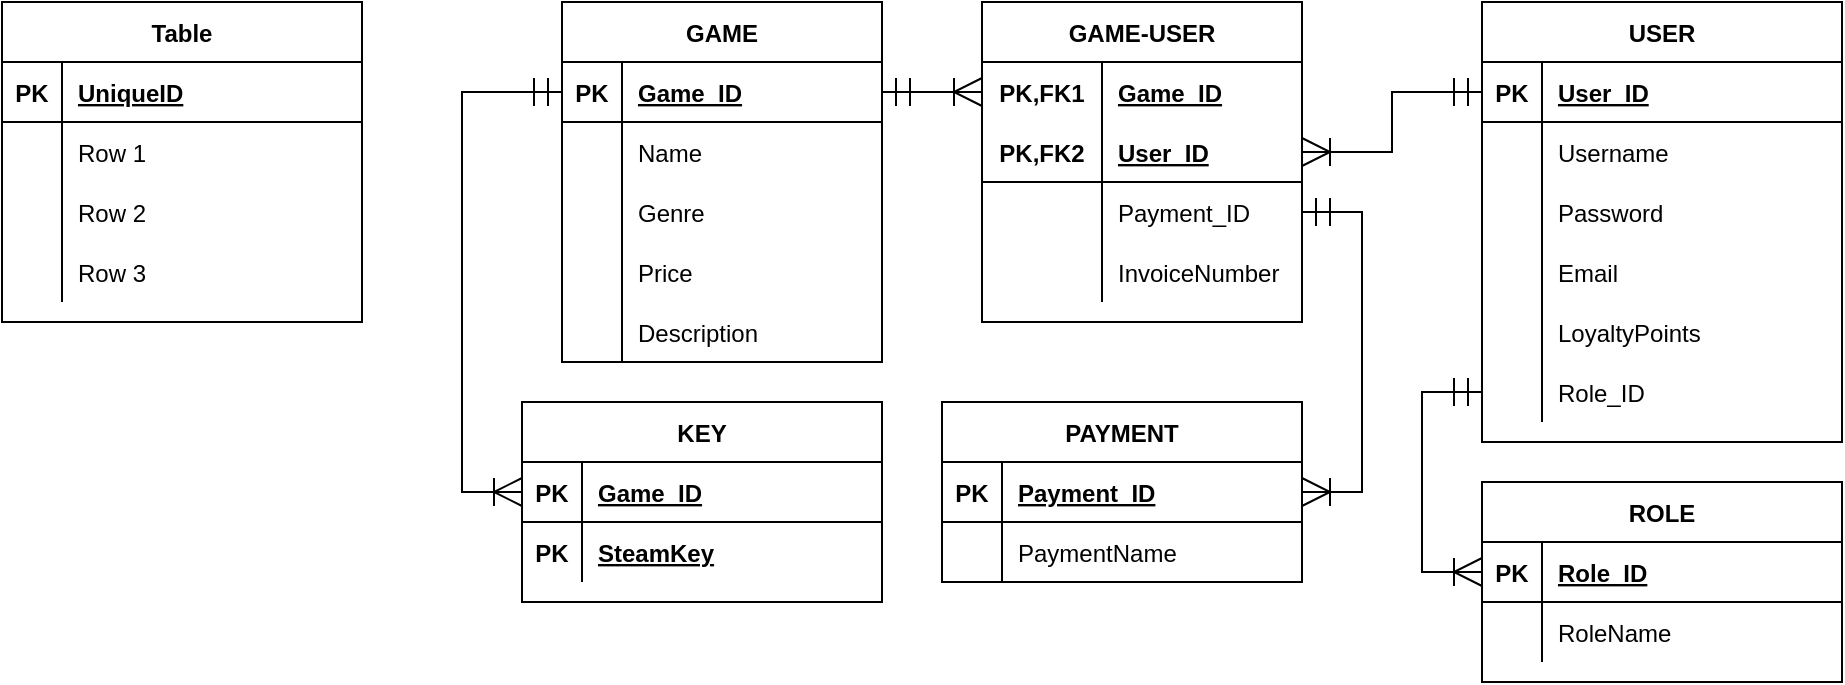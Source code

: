 <mxfile version="15.8.3" type="device"><diagram id="towKXseXOlwu7tHHda_J" name="Page-1"><mxGraphModel dx="2272" dy="762" grid="1" gridSize="10" guides="1" tooltips="1" connect="1" arrows="1" fold="1" page="1" pageScale="1" pageWidth="850" pageHeight="1100" math="0" shadow="0"><root><mxCell id="0"/><mxCell id="1" parent="0"/><mxCell id="dUvEunX3QVjghnQOrQsq-1" value="GAME" style="shape=table;startSize=30;container=1;collapsible=1;childLayout=tableLayout;fixedRows=1;rowLines=0;fontStyle=1;align=center;resizeLast=1;fillColor=default;strokeColor=default;fontColor=default;" parent="1" vertex="1"><mxGeometry x="90" y="40" width="160" height="180" as="geometry"><mxRectangle x="40" y="40" width="60" height="30" as="alternateBounds"/></mxGeometry></mxCell><mxCell id="dUvEunX3QVjghnQOrQsq-2" value="" style="shape=partialRectangle;collapsible=0;dropTarget=0;pointerEvents=0;fillColor=none;top=0;left=0;bottom=1;right=0;points=[[0,0.5],[1,0.5]];portConstraint=eastwest;fontColor=default;" parent="dUvEunX3QVjghnQOrQsq-1" vertex="1"><mxGeometry y="30" width="160" height="30" as="geometry"/></mxCell><mxCell id="dUvEunX3QVjghnQOrQsq-3" value="PK" style="shape=partialRectangle;connectable=0;fillColor=none;top=0;left=0;bottom=0;right=0;fontStyle=1;overflow=hidden;" parent="dUvEunX3QVjghnQOrQsq-2" vertex="1"><mxGeometry width="30" height="30" as="geometry"><mxRectangle width="30" height="30" as="alternateBounds"/></mxGeometry></mxCell><mxCell id="dUvEunX3QVjghnQOrQsq-4" value="Game_ID" style="shape=partialRectangle;connectable=0;fillColor=none;top=0;left=0;bottom=0;right=0;align=left;spacingLeft=6;fontStyle=5;overflow=hidden;fontColor=default;" parent="dUvEunX3QVjghnQOrQsq-2" vertex="1"><mxGeometry x="30" width="130" height="30" as="geometry"><mxRectangle width="130" height="30" as="alternateBounds"/></mxGeometry></mxCell><mxCell id="dUvEunX3QVjghnQOrQsq-5" value="" style="shape=partialRectangle;collapsible=0;dropTarget=0;pointerEvents=0;fillColor=none;top=0;left=0;bottom=0;right=0;points=[[0,0.5],[1,0.5]];portConstraint=eastwest;" parent="dUvEunX3QVjghnQOrQsq-1" vertex="1"><mxGeometry y="60" width="160" height="30" as="geometry"/></mxCell><mxCell id="dUvEunX3QVjghnQOrQsq-6" value="" style="shape=partialRectangle;connectable=0;fillColor=none;top=0;left=0;bottom=0;right=0;editable=1;overflow=hidden;" parent="dUvEunX3QVjghnQOrQsq-5" vertex="1"><mxGeometry width="30" height="30" as="geometry"><mxRectangle width="30" height="30" as="alternateBounds"/></mxGeometry></mxCell><mxCell id="dUvEunX3QVjghnQOrQsq-7" value="Name" style="shape=partialRectangle;connectable=0;fillColor=none;top=0;left=0;bottom=0;right=0;align=left;spacingLeft=6;overflow=hidden;fontColor=default;" parent="dUvEunX3QVjghnQOrQsq-5" vertex="1"><mxGeometry x="30" width="130" height="30" as="geometry"><mxRectangle width="130" height="30" as="alternateBounds"/></mxGeometry></mxCell><mxCell id="dUvEunX3QVjghnQOrQsq-8" value="" style="shape=partialRectangle;collapsible=0;dropTarget=0;pointerEvents=0;fillColor=none;top=0;left=0;bottom=0;right=0;points=[[0,0.5],[1,0.5]];portConstraint=eastwest;" parent="dUvEunX3QVjghnQOrQsq-1" vertex="1"><mxGeometry y="90" width="160" height="30" as="geometry"/></mxCell><mxCell id="dUvEunX3QVjghnQOrQsq-9" value="" style="shape=partialRectangle;connectable=0;fillColor=none;top=0;left=0;bottom=0;right=0;editable=1;overflow=hidden;" parent="dUvEunX3QVjghnQOrQsq-8" vertex="1"><mxGeometry width="30" height="30" as="geometry"><mxRectangle width="30" height="30" as="alternateBounds"/></mxGeometry></mxCell><mxCell id="dUvEunX3QVjghnQOrQsq-10" value="Genre" style="shape=partialRectangle;connectable=0;fillColor=none;top=0;left=0;bottom=0;right=0;align=left;spacingLeft=6;overflow=hidden;fontColor=default;" parent="dUvEunX3QVjghnQOrQsq-8" vertex="1"><mxGeometry x="30" width="130" height="30" as="geometry"><mxRectangle width="130" height="30" as="alternateBounds"/></mxGeometry></mxCell><mxCell id="dUvEunX3QVjghnQOrQsq-11" value="" style="shape=partialRectangle;collapsible=0;dropTarget=0;pointerEvents=0;fillColor=none;top=0;left=0;bottom=0;right=0;points=[[0,0.5],[1,0.5]];portConstraint=eastwest;" parent="dUvEunX3QVjghnQOrQsq-1" vertex="1"><mxGeometry y="120" width="160" height="30" as="geometry"/></mxCell><mxCell id="dUvEunX3QVjghnQOrQsq-12" value="" style="shape=partialRectangle;connectable=0;fillColor=none;top=0;left=0;bottom=0;right=0;editable=1;overflow=hidden;" parent="dUvEunX3QVjghnQOrQsq-11" vertex="1"><mxGeometry width="30" height="30" as="geometry"><mxRectangle width="30" height="30" as="alternateBounds"/></mxGeometry></mxCell><mxCell id="dUvEunX3QVjghnQOrQsq-13" value="Price" style="shape=partialRectangle;connectable=0;fillColor=none;top=0;left=0;bottom=0;right=0;align=left;spacingLeft=6;overflow=hidden;fontColor=default;strokeColor=default;" parent="dUvEunX3QVjghnQOrQsq-11" vertex="1"><mxGeometry x="30" width="130" height="30" as="geometry"><mxRectangle width="130" height="30" as="alternateBounds"/></mxGeometry></mxCell><mxCell id="dUvEunX3QVjghnQOrQsq-14" value="" style="shape=partialRectangle;collapsible=0;dropTarget=0;pointerEvents=0;fillColor=none;top=0;left=0;bottom=0;right=0;points=[[0,0.5],[1,0.5]];portConstraint=eastwest;" parent="dUvEunX3QVjghnQOrQsq-1" vertex="1"><mxGeometry y="150" width="160" height="30" as="geometry"/></mxCell><mxCell id="dUvEunX3QVjghnQOrQsq-15" value="" style="shape=partialRectangle;connectable=0;fillColor=none;top=0;left=0;bottom=0;right=0;editable=1;overflow=hidden;" parent="dUvEunX3QVjghnQOrQsq-14" vertex="1"><mxGeometry width="30" height="30" as="geometry"><mxRectangle width="30" height="30" as="alternateBounds"/></mxGeometry></mxCell><mxCell id="dUvEunX3QVjghnQOrQsq-16" value="Description" style="shape=partialRectangle;connectable=0;fillColor=none;top=0;left=0;bottom=0;right=0;align=left;spacingLeft=6;overflow=hidden;fontColor=default;strokeColor=default;" parent="dUvEunX3QVjghnQOrQsq-14" vertex="1"><mxGeometry x="30" width="130" height="30" as="geometry"><mxRectangle width="130" height="30" as="alternateBounds"/></mxGeometry></mxCell><mxCell id="dUvEunX3QVjghnQOrQsq-82" value="" style="edgeStyle=orthogonalEdgeStyle;fontSize=12;html=1;endArrow=ERoneToMany;startArrow=ERmandOne;rounded=0;fontColor=default;strokeColor=default;labelBackgroundColor=default;exitX=1;exitY=0.5;exitDx=0;exitDy=0;endSize=12;startSize=12;entryX=1;entryY=0.5;entryDx=0;entryDy=0;" parent="1" source="dUvEunX3QVjghnQOrQsq-24" target="dUvEunX3QVjghnQOrQsq-53" edge="1"><mxGeometry width="100" height="100" relative="1" as="geometry"><mxPoint x="510" y="330" as="sourcePoint"/><mxPoint x="490" y="310" as="targetPoint"/><Array as="points"><mxPoint x="490" y="145"/><mxPoint x="490" y="285"/></Array></mxGeometry></mxCell><mxCell id="dUvEunX3QVjghnQOrQsq-17" value="GAME-USER" style="shape=table;startSize=30;container=1;collapsible=1;childLayout=tableLayout;fixedRows=1;rowLines=0;fontStyle=1;align=center;resizeLast=1;fontColor=default;strokeColor=default;fillColor=default;" parent="1" vertex="1"><mxGeometry x="300" y="40" width="160" height="160" as="geometry"/></mxCell><mxCell id="dUvEunX3QVjghnQOrQsq-18" value="" style="shape=partialRectangle;collapsible=0;dropTarget=0;pointerEvents=0;fillColor=none;top=0;left=0;bottom=0;right=0;points=[[0,0.5],[1,0.5]];portConstraint=eastwest;fontColor=default;strokeColor=default;" parent="dUvEunX3QVjghnQOrQsq-17" vertex="1"><mxGeometry y="30" width="160" height="30" as="geometry"/></mxCell><mxCell id="dUvEunX3QVjghnQOrQsq-19" value="PK,FK1" style="shape=partialRectangle;connectable=0;fillColor=none;top=0;left=0;bottom=0;right=0;fontStyle=1;overflow=hidden;fontColor=default;strokeColor=default;" parent="dUvEunX3QVjghnQOrQsq-18" vertex="1"><mxGeometry width="60" height="30" as="geometry"><mxRectangle width="60" height="30" as="alternateBounds"/></mxGeometry></mxCell><mxCell id="dUvEunX3QVjghnQOrQsq-20" value="Game_ID" style="shape=partialRectangle;connectable=0;fillColor=none;top=0;left=0;bottom=0;right=0;align=left;spacingLeft=6;fontStyle=5;overflow=hidden;fontColor=default;strokeColor=default;" parent="dUvEunX3QVjghnQOrQsq-18" vertex="1"><mxGeometry x="60" width="100" height="30" as="geometry"><mxRectangle width="100" height="30" as="alternateBounds"/></mxGeometry></mxCell><mxCell id="dUvEunX3QVjghnQOrQsq-21" value="" style="shape=partialRectangle;collapsible=0;dropTarget=0;pointerEvents=0;fillColor=none;top=0;left=0;bottom=1;right=0;points=[[0,0.5],[1,0.5]];portConstraint=eastwest;fontColor=default;strokeColor=default;" parent="dUvEunX3QVjghnQOrQsq-17" vertex="1"><mxGeometry y="60" width="160" height="30" as="geometry"/></mxCell><mxCell id="dUvEunX3QVjghnQOrQsq-22" value="PK,FK2" style="shape=partialRectangle;connectable=0;fillColor=none;top=0;left=0;bottom=0;right=0;fontStyle=1;overflow=hidden;fontColor=default;strokeColor=default;" parent="dUvEunX3QVjghnQOrQsq-21" vertex="1"><mxGeometry width="60" height="30" as="geometry"><mxRectangle width="60" height="30" as="alternateBounds"/></mxGeometry></mxCell><mxCell id="dUvEunX3QVjghnQOrQsq-23" value="User_ID" style="shape=partialRectangle;connectable=0;fillColor=none;top=0;left=0;bottom=0;right=0;align=left;spacingLeft=6;fontStyle=5;overflow=hidden;fontColor=default;strokeColor=default;" parent="dUvEunX3QVjghnQOrQsq-21" vertex="1"><mxGeometry x="60" width="100" height="30" as="geometry"><mxRectangle width="100" height="30" as="alternateBounds"/></mxGeometry></mxCell><mxCell id="dUvEunX3QVjghnQOrQsq-24" value="" style="shape=partialRectangle;collapsible=0;dropTarget=0;pointerEvents=0;fillColor=none;top=0;left=0;bottom=0;right=0;points=[[0,0.5],[1,0.5]];portConstraint=eastwest;fontColor=default;strokeColor=default;" parent="dUvEunX3QVjghnQOrQsq-17" vertex="1"><mxGeometry y="90" width="160" height="30" as="geometry"/></mxCell><mxCell id="dUvEunX3QVjghnQOrQsq-25" value="" style="shape=partialRectangle;connectable=0;fillColor=none;top=0;left=0;bottom=0;right=0;editable=1;overflow=hidden;fontColor=default;strokeColor=default;" parent="dUvEunX3QVjghnQOrQsq-24" vertex="1"><mxGeometry width="60" height="30" as="geometry"><mxRectangle width="60" height="30" as="alternateBounds"/></mxGeometry></mxCell><mxCell id="dUvEunX3QVjghnQOrQsq-26" value="Payment_ID" style="shape=partialRectangle;connectable=0;fillColor=none;top=0;left=0;bottom=0;right=0;align=left;spacingLeft=6;overflow=hidden;fontColor=default;strokeColor=default;" parent="dUvEunX3QVjghnQOrQsq-24" vertex="1"><mxGeometry x="60" width="100" height="30" as="geometry"><mxRectangle width="100" height="30" as="alternateBounds"/></mxGeometry></mxCell><mxCell id="dUvEunX3QVjghnQOrQsq-27" value="" style="shape=partialRectangle;collapsible=0;dropTarget=0;pointerEvents=0;fillColor=none;top=0;left=0;bottom=0;right=0;points=[[0,0.5],[1,0.5]];portConstraint=eastwest;fontColor=default;strokeColor=default;" parent="dUvEunX3QVjghnQOrQsq-17" vertex="1"><mxGeometry y="120" width="160" height="30" as="geometry"/></mxCell><mxCell id="dUvEunX3QVjghnQOrQsq-28" value="" style="shape=partialRectangle;connectable=0;fillColor=none;top=0;left=0;bottom=0;right=0;editable=1;overflow=hidden;fontColor=default;strokeColor=default;" parent="dUvEunX3QVjghnQOrQsq-27" vertex="1"><mxGeometry width="60" height="30" as="geometry"><mxRectangle width="60" height="30" as="alternateBounds"/></mxGeometry></mxCell><mxCell id="dUvEunX3QVjghnQOrQsq-29" value="InvoiceNumber" style="shape=partialRectangle;connectable=0;fillColor=none;top=0;left=0;bottom=0;right=0;align=left;spacingLeft=6;overflow=hidden;fontColor=default;strokeColor=default;" parent="dUvEunX3QVjghnQOrQsq-27" vertex="1"><mxGeometry x="60" width="100" height="30" as="geometry"><mxRectangle width="100" height="30" as="alternateBounds"/></mxGeometry></mxCell><mxCell id="dUvEunX3QVjghnQOrQsq-30" value="USER" style="shape=table;startSize=30;container=1;collapsible=1;childLayout=tableLayout;fixedRows=1;rowLines=0;fontStyle=1;align=center;resizeLast=1;fontColor=default;strokeColor=default;fillColor=default;" parent="1" vertex="1"><mxGeometry x="550" y="40" width="180" height="220" as="geometry"/></mxCell><mxCell id="dUvEunX3QVjghnQOrQsq-31" value="" style="shape=partialRectangle;collapsible=0;dropTarget=0;pointerEvents=0;fillColor=none;top=0;left=0;bottom=1;right=0;points=[[0,0.5],[1,0.5]];portConstraint=eastwest;fontColor=default;strokeColor=default;" parent="dUvEunX3QVjghnQOrQsq-30" vertex="1"><mxGeometry y="30" width="180" height="30" as="geometry"/></mxCell><mxCell id="dUvEunX3QVjghnQOrQsq-32" value="PK" style="shape=partialRectangle;connectable=0;fillColor=none;top=0;left=0;bottom=0;right=0;fontStyle=1;overflow=hidden;fontColor=default;strokeColor=default;" parent="dUvEunX3QVjghnQOrQsq-31" vertex="1"><mxGeometry width="30" height="30" as="geometry"><mxRectangle width="30" height="30" as="alternateBounds"/></mxGeometry></mxCell><mxCell id="dUvEunX3QVjghnQOrQsq-33" value="User_ID" style="shape=partialRectangle;connectable=0;fillColor=none;top=0;left=0;bottom=0;right=0;align=left;spacingLeft=6;fontStyle=5;overflow=hidden;fontColor=default;strokeColor=default;" parent="dUvEunX3QVjghnQOrQsq-31" vertex="1"><mxGeometry x="30" width="150" height="30" as="geometry"><mxRectangle width="150" height="30" as="alternateBounds"/></mxGeometry></mxCell><mxCell id="dUvEunX3QVjghnQOrQsq-34" value="" style="shape=partialRectangle;collapsible=0;dropTarget=0;pointerEvents=0;fillColor=none;top=0;left=0;bottom=0;right=0;points=[[0,0.5],[1,0.5]];portConstraint=eastwest;fontColor=default;strokeColor=default;" parent="dUvEunX3QVjghnQOrQsq-30" vertex="1"><mxGeometry y="60" width="180" height="30" as="geometry"/></mxCell><mxCell id="dUvEunX3QVjghnQOrQsq-35" value="" style="shape=partialRectangle;connectable=0;fillColor=none;top=0;left=0;bottom=0;right=0;editable=1;overflow=hidden;fontColor=default;strokeColor=default;" parent="dUvEunX3QVjghnQOrQsq-34" vertex="1"><mxGeometry width="30" height="30" as="geometry"><mxRectangle width="30" height="30" as="alternateBounds"/></mxGeometry></mxCell><mxCell id="dUvEunX3QVjghnQOrQsq-36" value="Username" style="shape=partialRectangle;connectable=0;fillColor=none;top=0;left=0;bottom=0;right=0;align=left;spacingLeft=6;overflow=hidden;fontColor=default;strokeColor=default;" parent="dUvEunX3QVjghnQOrQsq-34" vertex="1"><mxGeometry x="30" width="150" height="30" as="geometry"><mxRectangle width="150" height="30" as="alternateBounds"/></mxGeometry></mxCell><mxCell id="dUvEunX3QVjghnQOrQsq-37" value="" style="shape=partialRectangle;collapsible=0;dropTarget=0;pointerEvents=0;fillColor=none;top=0;left=0;bottom=0;right=0;points=[[0,0.5],[1,0.5]];portConstraint=eastwest;fontColor=default;strokeColor=default;" parent="dUvEunX3QVjghnQOrQsq-30" vertex="1"><mxGeometry y="90" width="180" height="30" as="geometry"/></mxCell><mxCell id="dUvEunX3QVjghnQOrQsq-38" value="" style="shape=partialRectangle;connectable=0;fillColor=none;top=0;left=0;bottom=0;right=0;editable=1;overflow=hidden;fontColor=default;strokeColor=default;" parent="dUvEunX3QVjghnQOrQsq-37" vertex="1"><mxGeometry width="30" height="30" as="geometry"><mxRectangle width="30" height="30" as="alternateBounds"/></mxGeometry></mxCell><mxCell id="dUvEunX3QVjghnQOrQsq-39" value="Password" style="shape=partialRectangle;connectable=0;fillColor=none;top=0;left=0;bottom=0;right=0;align=left;spacingLeft=6;overflow=hidden;fontColor=default;strokeColor=default;" parent="dUvEunX3QVjghnQOrQsq-37" vertex="1"><mxGeometry x="30" width="150" height="30" as="geometry"><mxRectangle width="150" height="30" as="alternateBounds"/></mxGeometry></mxCell><mxCell id="dUvEunX3QVjghnQOrQsq-40" value="" style="shape=partialRectangle;collapsible=0;dropTarget=0;pointerEvents=0;fillColor=none;top=0;left=0;bottom=0;right=0;points=[[0,0.5],[1,0.5]];portConstraint=eastwest;fontColor=default;strokeColor=default;" parent="dUvEunX3QVjghnQOrQsq-30" vertex="1"><mxGeometry y="120" width="180" height="30" as="geometry"/></mxCell><mxCell id="dUvEunX3QVjghnQOrQsq-41" value="" style="shape=partialRectangle;connectable=0;fillColor=none;top=0;left=0;bottom=0;right=0;editable=1;overflow=hidden;fontColor=default;strokeColor=default;" parent="dUvEunX3QVjghnQOrQsq-40" vertex="1"><mxGeometry width="30" height="30" as="geometry"><mxRectangle width="30" height="30" as="alternateBounds"/></mxGeometry></mxCell><mxCell id="dUvEunX3QVjghnQOrQsq-42" value="Email" style="shape=partialRectangle;connectable=0;fillColor=none;top=0;left=0;bottom=0;right=0;align=left;spacingLeft=6;overflow=hidden;fontColor=default;strokeColor=default;" parent="dUvEunX3QVjghnQOrQsq-40" vertex="1"><mxGeometry x="30" width="150" height="30" as="geometry"><mxRectangle width="150" height="30" as="alternateBounds"/></mxGeometry></mxCell><mxCell id="dUvEunX3QVjghnQOrQsq-43" value="" style="shape=partialRectangle;collapsible=0;dropTarget=0;pointerEvents=0;fillColor=none;top=0;left=0;bottom=0;right=0;points=[[0,0.5],[1,0.5]];portConstraint=eastwest;fontColor=default;strokeColor=default;" parent="dUvEunX3QVjghnQOrQsq-30" vertex="1"><mxGeometry y="150" width="180" height="30" as="geometry"/></mxCell><mxCell id="dUvEunX3QVjghnQOrQsq-44" value="" style="shape=partialRectangle;connectable=0;fillColor=none;top=0;left=0;bottom=0;right=0;editable=1;overflow=hidden;fontColor=default;strokeColor=default;" parent="dUvEunX3QVjghnQOrQsq-43" vertex="1"><mxGeometry width="30" height="30" as="geometry"><mxRectangle width="30" height="30" as="alternateBounds"/></mxGeometry></mxCell><mxCell id="dUvEunX3QVjghnQOrQsq-45" value="LoyaltyPoints" style="shape=partialRectangle;connectable=0;fillColor=none;top=0;left=0;bottom=0;right=0;align=left;spacingLeft=6;overflow=hidden;fontColor=default;strokeColor=default;" parent="dUvEunX3QVjghnQOrQsq-43" vertex="1"><mxGeometry x="30" width="150" height="30" as="geometry"><mxRectangle width="150" height="30" as="alternateBounds"/></mxGeometry></mxCell><mxCell id="dUvEunX3QVjghnQOrQsq-46" value="" style="shape=partialRectangle;collapsible=0;dropTarget=0;pointerEvents=0;fillColor=none;top=0;left=0;bottom=0;right=0;points=[[0,0.5],[1,0.5]];portConstraint=eastwest;fontColor=default;strokeColor=default;" parent="dUvEunX3QVjghnQOrQsq-30" vertex="1"><mxGeometry y="180" width="180" height="30" as="geometry"/></mxCell><mxCell id="dUvEunX3QVjghnQOrQsq-47" value="" style="shape=partialRectangle;connectable=0;fillColor=none;top=0;left=0;bottom=0;right=0;editable=1;overflow=hidden;fontColor=default;strokeColor=default;" parent="dUvEunX3QVjghnQOrQsq-46" vertex="1"><mxGeometry width="30" height="30" as="geometry"><mxRectangle width="30" height="30" as="alternateBounds"/></mxGeometry></mxCell><mxCell id="dUvEunX3QVjghnQOrQsq-48" value="Role_ID" style="shape=partialRectangle;connectable=0;fillColor=none;top=0;left=0;bottom=0;right=0;align=left;spacingLeft=6;overflow=hidden;fontColor=default;strokeColor=default;" parent="dUvEunX3QVjghnQOrQsq-46" vertex="1"><mxGeometry x="30" width="150" height="30" as="geometry"><mxRectangle width="150" height="30" as="alternateBounds"/></mxGeometry></mxCell><mxCell id="dUvEunX3QVjghnQOrQsq-50" value="" style="edgeStyle=entityRelationEdgeStyle;fontSize=12;html=1;endArrow=ERoneToMany;startArrow=ERmandOne;rounded=0;fontColor=default;entryX=0;entryY=0.5;entryDx=0;entryDy=0;strokeColor=default;labelBackgroundColor=default;exitX=1;exitY=0.5;exitDx=0;exitDy=0;endSize=12;startSize=12;" parent="1" source="dUvEunX3QVjghnQOrQsq-2" target="dUvEunX3QVjghnQOrQsq-18" edge="1"><mxGeometry width="100" height="100" relative="1" as="geometry"><mxPoint x="210" y="380" as="sourcePoint"/><mxPoint x="310" y="280" as="targetPoint"/></mxGeometry></mxCell><mxCell id="dUvEunX3QVjghnQOrQsq-51" value="" style="edgeStyle=orthogonalEdgeStyle;fontSize=12;html=1;endArrow=ERoneToMany;startArrow=ERmandOne;rounded=0;fontColor=default;entryX=1;entryY=0.5;entryDx=0;entryDy=0;strokeColor=default;labelBackgroundColor=default;exitX=0;exitY=0.5;exitDx=0;exitDy=0;endSize=12;startSize=12;" parent="1" source="dUvEunX3QVjghnQOrQsq-31" target="dUvEunX3QVjghnQOrQsq-21" edge="1"><mxGeometry width="100" height="100" relative="1" as="geometry"><mxPoint x="320" y="260" as="sourcePoint"/><mxPoint x="400" y="260" as="targetPoint"/></mxGeometry></mxCell><mxCell id="dUvEunX3QVjghnQOrQsq-52" value="PAYMENT" style="shape=table;startSize=30;container=1;collapsible=1;childLayout=tableLayout;fixedRows=1;rowLines=0;fontStyle=1;align=center;resizeLast=1;fontColor=default;strokeColor=default;fillColor=default;" parent="1" vertex="1"><mxGeometry x="280" y="240" width="180" height="90" as="geometry"/></mxCell><mxCell id="dUvEunX3QVjghnQOrQsq-53" value="" style="shape=partialRectangle;collapsible=0;dropTarget=0;pointerEvents=0;fillColor=none;top=0;left=0;bottom=1;right=0;points=[[0,0.5],[1,0.5]];portConstraint=eastwest;fontColor=default;strokeColor=default;" parent="dUvEunX3QVjghnQOrQsq-52" vertex="1"><mxGeometry y="30" width="180" height="30" as="geometry"/></mxCell><mxCell id="dUvEunX3QVjghnQOrQsq-54" value="PK" style="shape=partialRectangle;connectable=0;fillColor=none;top=0;left=0;bottom=0;right=0;fontStyle=1;overflow=hidden;fontColor=default;strokeColor=default;" parent="dUvEunX3QVjghnQOrQsq-53" vertex="1"><mxGeometry width="30" height="30" as="geometry"><mxRectangle width="30" height="30" as="alternateBounds"/></mxGeometry></mxCell><mxCell id="dUvEunX3QVjghnQOrQsq-55" value="Payment_ID" style="shape=partialRectangle;connectable=0;fillColor=none;top=0;left=0;bottom=0;right=0;align=left;spacingLeft=6;fontStyle=5;overflow=hidden;fontColor=default;strokeColor=default;" parent="dUvEunX3QVjghnQOrQsq-53" vertex="1"><mxGeometry x="30" width="150" height="30" as="geometry"><mxRectangle width="150" height="30" as="alternateBounds"/></mxGeometry></mxCell><mxCell id="dUvEunX3QVjghnQOrQsq-56" value="" style="shape=partialRectangle;collapsible=0;dropTarget=0;pointerEvents=0;fillColor=none;top=0;left=0;bottom=0;right=0;points=[[0,0.5],[1,0.5]];portConstraint=eastwest;fontColor=default;strokeColor=default;" parent="dUvEunX3QVjghnQOrQsq-52" vertex="1"><mxGeometry y="60" width="180" height="30" as="geometry"/></mxCell><mxCell id="dUvEunX3QVjghnQOrQsq-57" value="" style="shape=partialRectangle;connectable=0;fillColor=none;top=0;left=0;bottom=0;right=0;editable=1;overflow=hidden;fontColor=default;strokeColor=default;" parent="dUvEunX3QVjghnQOrQsq-56" vertex="1"><mxGeometry width="30" height="30" as="geometry"><mxRectangle width="30" height="30" as="alternateBounds"/></mxGeometry></mxCell><mxCell id="dUvEunX3QVjghnQOrQsq-58" value="PaymentName" style="shape=partialRectangle;connectable=0;fillColor=none;top=0;left=0;bottom=0;right=0;align=left;spacingLeft=6;overflow=hidden;fontColor=default;strokeColor=default;" parent="dUvEunX3QVjghnQOrQsq-56" vertex="1"><mxGeometry x="30" width="150" height="30" as="geometry"><mxRectangle width="150" height="30" as="alternateBounds"/></mxGeometry></mxCell><mxCell id="dUvEunX3QVjghnQOrQsq-65" value="ROLE" style="shape=table;startSize=30;container=1;collapsible=1;childLayout=tableLayout;fixedRows=1;rowLines=0;fontStyle=1;align=center;resizeLast=1;fontColor=default;strokeColor=default;fillColor=default;" parent="1" vertex="1"><mxGeometry x="550" y="280" width="180" height="100" as="geometry"/></mxCell><mxCell id="dUvEunX3QVjghnQOrQsq-66" value="" style="shape=partialRectangle;collapsible=0;dropTarget=0;pointerEvents=0;fillColor=none;top=0;left=0;bottom=1;right=0;points=[[0,0.5],[1,0.5]];portConstraint=eastwest;fontColor=default;strokeColor=default;" parent="dUvEunX3QVjghnQOrQsq-65" vertex="1"><mxGeometry y="30" width="180" height="30" as="geometry"/></mxCell><mxCell id="dUvEunX3QVjghnQOrQsq-67" value="PK" style="shape=partialRectangle;connectable=0;fillColor=none;top=0;left=0;bottom=0;right=0;fontStyle=1;overflow=hidden;fontColor=default;strokeColor=default;" parent="dUvEunX3QVjghnQOrQsq-66" vertex="1"><mxGeometry width="30" height="30" as="geometry"><mxRectangle width="30" height="30" as="alternateBounds"/></mxGeometry></mxCell><mxCell id="dUvEunX3QVjghnQOrQsq-68" value="Role_ID" style="shape=partialRectangle;connectable=0;fillColor=none;top=0;left=0;bottom=0;right=0;align=left;spacingLeft=6;fontStyle=5;overflow=hidden;fontColor=default;strokeColor=default;" parent="dUvEunX3QVjghnQOrQsq-66" vertex="1"><mxGeometry x="30" width="150" height="30" as="geometry"><mxRectangle width="150" height="30" as="alternateBounds"/></mxGeometry></mxCell><mxCell id="dUvEunX3QVjghnQOrQsq-69" value="" style="shape=partialRectangle;collapsible=0;dropTarget=0;pointerEvents=0;fillColor=none;top=0;left=0;bottom=0;right=0;points=[[0,0.5],[1,0.5]];portConstraint=eastwest;fontColor=default;strokeColor=default;" parent="dUvEunX3QVjghnQOrQsq-65" vertex="1"><mxGeometry y="60" width="180" height="30" as="geometry"/></mxCell><mxCell id="dUvEunX3QVjghnQOrQsq-70" value="" style="shape=partialRectangle;connectable=0;fillColor=none;top=0;left=0;bottom=0;right=0;editable=1;overflow=hidden;fontColor=default;strokeColor=default;" parent="dUvEunX3QVjghnQOrQsq-69" vertex="1"><mxGeometry width="30" height="30" as="geometry"><mxRectangle width="30" height="30" as="alternateBounds"/></mxGeometry></mxCell><mxCell id="dUvEunX3QVjghnQOrQsq-71" value="RoleName" style="shape=partialRectangle;connectable=0;fillColor=none;top=0;left=0;bottom=0;right=0;align=left;spacingLeft=6;overflow=hidden;fontColor=default;strokeColor=default;" parent="dUvEunX3QVjghnQOrQsq-69" vertex="1"><mxGeometry x="30" width="150" height="30" as="geometry"><mxRectangle width="150" height="30" as="alternateBounds"/></mxGeometry></mxCell><mxCell id="dUvEunX3QVjghnQOrQsq-78" value="" style="edgeStyle=orthogonalEdgeStyle;fontSize=12;html=1;endArrow=ERoneToMany;startArrow=ERmandOne;rounded=0;fontColor=default;entryX=0;entryY=0.5;entryDx=0;entryDy=0;strokeColor=default;labelBackgroundColor=default;exitX=0;exitY=0.5;exitDx=0;exitDy=0;endSize=12;startSize=12;" parent="1" source="dUvEunX3QVjghnQOrQsq-46" target="dUvEunX3QVjghnQOrQsq-66" edge="1"><mxGeometry width="100" height="100" relative="1" as="geometry"><mxPoint x="530" y="310" as="sourcePoint"/><mxPoint x="610" y="310" as="targetPoint"/><Array as="points"><mxPoint x="520" y="235"/><mxPoint x="520" y="325"/></Array></mxGeometry></mxCell><mxCell id="dUvEunX3QVjghnQOrQsq-83" value="KEY" style="shape=table;startSize=30;container=1;collapsible=1;childLayout=tableLayout;fixedRows=1;rowLines=0;fontStyle=1;align=center;resizeLast=1;fontColor=default;strokeColor=default;fillColor=default;" parent="1" vertex="1"><mxGeometry x="70" y="240" width="180" height="100" as="geometry"/></mxCell><mxCell id="dUvEunX3QVjghnQOrQsq-84" value="" style="shape=partialRectangle;collapsible=0;dropTarget=0;pointerEvents=0;fillColor=none;top=0;left=0;bottom=1;right=0;points=[[0,0.5],[1,0.5]];portConstraint=eastwest;fontColor=default;strokeColor=default;" parent="dUvEunX3QVjghnQOrQsq-83" vertex="1"><mxGeometry y="30" width="180" height="30" as="geometry"/></mxCell><mxCell id="dUvEunX3QVjghnQOrQsq-85" value="PK" style="shape=partialRectangle;connectable=0;fillColor=none;top=0;left=0;bottom=0;right=0;fontStyle=1;overflow=hidden;fontColor=default;strokeColor=default;" parent="dUvEunX3QVjghnQOrQsq-84" vertex="1"><mxGeometry width="30" height="30" as="geometry"><mxRectangle width="30" height="30" as="alternateBounds"/></mxGeometry></mxCell><mxCell id="dUvEunX3QVjghnQOrQsq-86" value="Game_ID" style="shape=partialRectangle;connectable=0;fillColor=none;top=0;left=0;bottom=0;right=0;align=left;spacingLeft=6;fontStyle=5;overflow=hidden;fontColor=default;strokeColor=default;" parent="dUvEunX3QVjghnQOrQsq-84" vertex="1"><mxGeometry x="30" width="150" height="30" as="geometry"><mxRectangle width="150" height="30" as="alternateBounds"/></mxGeometry></mxCell><mxCell id="dUvEunX3QVjghnQOrQsq-87" value="" style="shape=partialRectangle;collapsible=0;dropTarget=0;pointerEvents=0;fillColor=none;top=0;left=0;bottom=0;right=0;points=[[0,0.5],[1,0.5]];portConstraint=eastwest;fontColor=default;strokeColor=default;fontStyle=1" parent="dUvEunX3QVjghnQOrQsq-83" vertex="1"><mxGeometry y="60" width="180" height="30" as="geometry"/></mxCell><mxCell id="dUvEunX3QVjghnQOrQsq-88" value="PK" style="shape=partialRectangle;connectable=0;fillColor=none;top=0;left=0;bottom=0;right=0;editable=1;overflow=hidden;fontColor=default;strokeColor=default;fontStyle=1" parent="dUvEunX3QVjghnQOrQsq-87" vertex="1"><mxGeometry width="30" height="30" as="geometry"><mxRectangle width="30" height="30" as="alternateBounds"/></mxGeometry></mxCell><mxCell id="dUvEunX3QVjghnQOrQsq-89" value="SteamKey" style="shape=partialRectangle;connectable=0;fillColor=none;top=0;left=0;bottom=0;right=0;align=left;spacingLeft=6;overflow=hidden;fontColor=default;strokeColor=default;fontStyle=5" parent="dUvEunX3QVjghnQOrQsq-87" vertex="1"><mxGeometry x="30" width="150" height="30" as="geometry"><mxRectangle width="150" height="30" as="alternateBounds"/></mxGeometry></mxCell><mxCell id="dUvEunX3QVjghnQOrQsq-96" value="" style="fontSize=12;html=1;endArrow=ERoneToMany;startArrow=ERmandOne;rounded=0;fontColor=default;strokeColor=default;labelBackgroundColor=default;endSize=12;startSize=12;entryX=0;entryY=0.5;entryDx=0;entryDy=0;labelPosition=center;verticalLabelPosition=middle;align=center;verticalAlign=top;horizontal=1;exitX=0;exitY=0.5;exitDx=0;exitDy=0;edgeStyle=orthogonalEdgeStyle;" parent="1" source="dUvEunX3QVjghnQOrQsq-2" target="dUvEunX3QVjghnQOrQsq-84" edge="1"><mxGeometry width="100" height="100" relative="1" as="geometry"><mxPoint x="-50" y="90" as="sourcePoint"/><mxPoint x="330" y="135" as="targetPoint"/><Array as="points"><mxPoint x="40" y="85"/><mxPoint x="40" y="285"/></Array></mxGeometry></mxCell><mxCell id="LmAVXT2eud4z1cYGDvEs-1" value="Table" style="shape=table;startSize=30;container=1;collapsible=1;childLayout=tableLayout;fixedRows=1;rowLines=0;fontStyle=1;align=center;resizeLast=1;" vertex="1" parent="1"><mxGeometry x="-190" y="40" width="180" height="160" as="geometry"/></mxCell><mxCell id="LmAVXT2eud4z1cYGDvEs-2" value="" style="shape=partialRectangle;collapsible=0;dropTarget=0;pointerEvents=0;fillColor=none;top=0;left=0;bottom=1;right=0;points=[[0,0.5],[1,0.5]];portConstraint=eastwest;" vertex="1" parent="LmAVXT2eud4z1cYGDvEs-1"><mxGeometry y="30" width="180" height="30" as="geometry"/></mxCell><mxCell id="LmAVXT2eud4z1cYGDvEs-3" value="PK" style="shape=partialRectangle;connectable=0;fillColor=none;top=0;left=0;bottom=0;right=0;fontStyle=1;overflow=hidden;" vertex="1" parent="LmAVXT2eud4z1cYGDvEs-2"><mxGeometry width="30" height="30" as="geometry"><mxRectangle width="30" height="30" as="alternateBounds"/></mxGeometry></mxCell><mxCell id="LmAVXT2eud4z1cYGDvEs-4" value="UniqueID" style="shape=partialRectangle;connectable=0;fillColor=none;top=0;left=0;bottom=0;right=0;align=left;spacingLeft=6;fontStyle=5;overflow=hidden;" vertex="1" parent="LmAVXT2eud4z1cYGDvEs-2"><mxGeometry x="30" width="150" height="30" as="geometry"><mxRectangle width="150" height="30" as="alternateBounds"/></mxGeometry></mxCell><mxCell id="LmAVXT2eud4z1cYGDvEs-5" value="" style="shape=partialRectangle;collapsible=0;dropTarget=0;pointerEvents=0;fillColor=none;top=0;left=0;bottom=0;right=0;points=[[0,0.5],[1,0.5]];portConstraint=eastwest;" vertex="1" parent="LmAVXT2eud4z1cYGDvEs-1"><mxGeometry y="60" width="180" height="30" as="geometry"/></mxCell><mxCell id="LmAVXT2eud4z1cYGDvEs-6" value="" style="shape=partialRectangle;connectable=0;fillColor=none;top=0;left=0;bottom=0;right=0;editable=1;overflow=hidden;" vertex="1" parent="LmAVXT2eud4z1cYGDvEs-5"><mxGeometry width="30" height="30" as="geometry"><mxRectangle width="30" height="30" as="alternateBounds"/></mxGeometry></mxCell><mxCell id="LmAVXT2eud4z1cYGDvEs-7" value="Row 1" style="shape=partialRectangle;connectable=0;fillColor=none;top=0;left=0;bottom=0;right=0;align=left;spacingLeft=6;overflow=hidden;" vertex="1" parent="LmAVXT2eud4z1cYGDvEs-5"><mxGeometry x="30" width="150" height="30" as="geometry"><mxRectangle width="150" height="30" as="alternateBounds"/></mxGeometry></mxCell><mxCell id="LmAVXT2eud4z1cYGDvEs-8" value="" style="shape=partialRectangle;collapsible=0;dropTarget=0;pointerEvents=0;fillColor=none;top=0;left=0;bottom=0;right=0;points=[[0,0.5],[1,0.5]];portConstraint=eastwest;" vertex="1" parent="LmAVXT2eud4z1cYGDvEs-1"><mxGeometry y="90" width="180" height="30" as="geometry"/></mxCell><mxCell id="LmAVXT2eud4z1cYGDvEs-9" value="" style="shape=partialRectangle;connectable=0;fillColor=none;top=0;left=0;bottom=0;right=0;editable=1;overflow=hidden;" vertex="1" parent="LmAVXT2eud4z1cYGDvEs-8"><mxGeometry width="30" height="30" as="geometry"><mxRectangle width="30" height="30" as="alternateBounds"/></mxGeometry></mxCell><mxCell id="LmAVXT2eud4z1cYGDvEs-10" value="Row 2" style="shape=partialRectangle;connectable=0;fillColor=none;top=0;left=0;bottom=0;right=0;align=left;spacingLeft=6;overflow=hidden;" vertex="1" parent="LmAVXT2eud4z1cYGDvEs-8"><mxGeometry x="30" width="150" height="30" as="geometry"><mxRectangle width="150" height="30" as="alternateBounds"/></mxGeometry></mxCell><mxCell id="LmAVXT2eud4z1cYGDvEs-11" value="" style="shape=partialRectangle;collapsible=0;dropTarget=0;pointerEvents=0;fillColor=none;top=0;left=0;bottom=0;right=0;points=[[0,0.5],[1,0.5]];portConstraint=eastwest;" vertex="1" parent="LmAVXT2eud4z1cYGDvEs-1"><mxGeometry y="120" width="180" height="30" as="geometry"/></mxCell><mxCell id="LmAVXT2eud4z1cYGDvEs-12" value="" style="shape=partialRectangle;connectable=0;fillColor=none;top=0;left=0;bottom=0;right=0;editable=1;overflow=hidden;" vertex="1" parent="LmAVXT2eud4z1cYGDvEs-11"><mxGeometry width="30" height="30" as="geometry"><mxRectangle width="30" height="30" as="alternateBounds"/></mxGeometry></mxCell><mxCell id="LmAVXT2eud4z1cYGDvEs-13" value="Row 3" style="shape=partialRectangle;connectable=0;fillColor=none;top=0;left=0;bottom=0;right=0;align=left;spacingLeft=6;overflow=hidden;" vertex="1" parent="LmAVXT2eud4z1cYGDvEs-11"><mxGeometry x="30" width="150" height="30" as="geometry"><mxRectangle width="150" height="30" as="alternateBounds"/></mxGeometry></mxCell></root></mxGraphModel></diagram></mxfile>